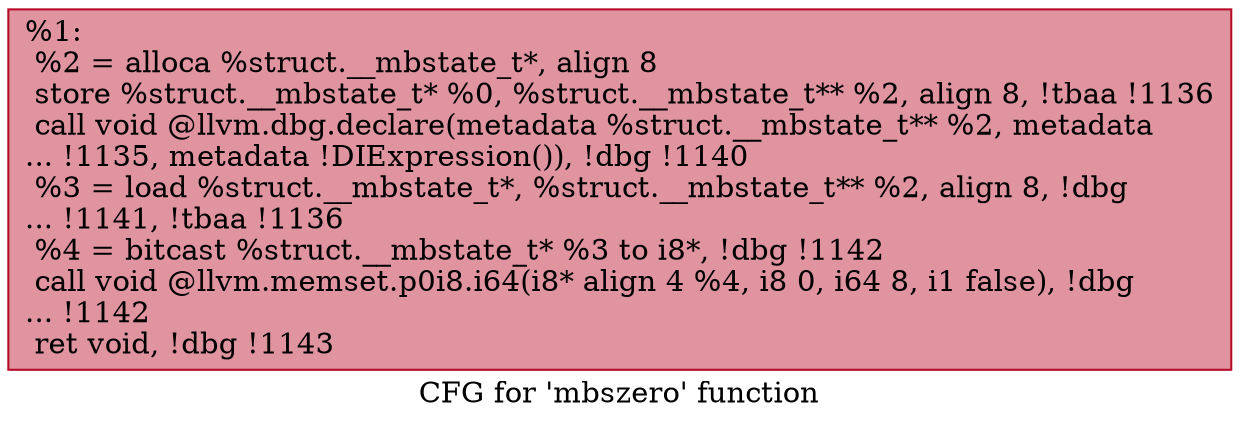 digraph "CFG for 'mbszero' function" {
	label="CFG for 'mbszero' function";

	Node0x1665580 [shape=record,color="#b70d28ff", style=filled, fillcolor="#b70d2870",label="{%1:\l  %2 = alloca %struct.__mbstate_t*, align 8\l  store %struct.__mbstate_t* %0, %struct.__mbstate_t** %2, align 8, !tbaa !1136\l  call void @llvm.dbg.declare(metadata %struct.__mbstate_t** %2, metadata\l... !1135, metadata !DIExpression()), !dbg !1140\l  %3 = load %struct.__mbstate_t*, %struct.__mbstate_t** %2, align 8, !dbg\l... !1141, !tbaa !1136\l  %4 = bitcast %struct.__mbstate_t* %3 to i8*, !dbg !1142\l  call void @llvm.memset.p0i8.i64(i8* align 4 %4, i8 0, i64 8, i1 false), !dbg\l... !1142\l  ret void, !dbg !1143\l}"];
}
